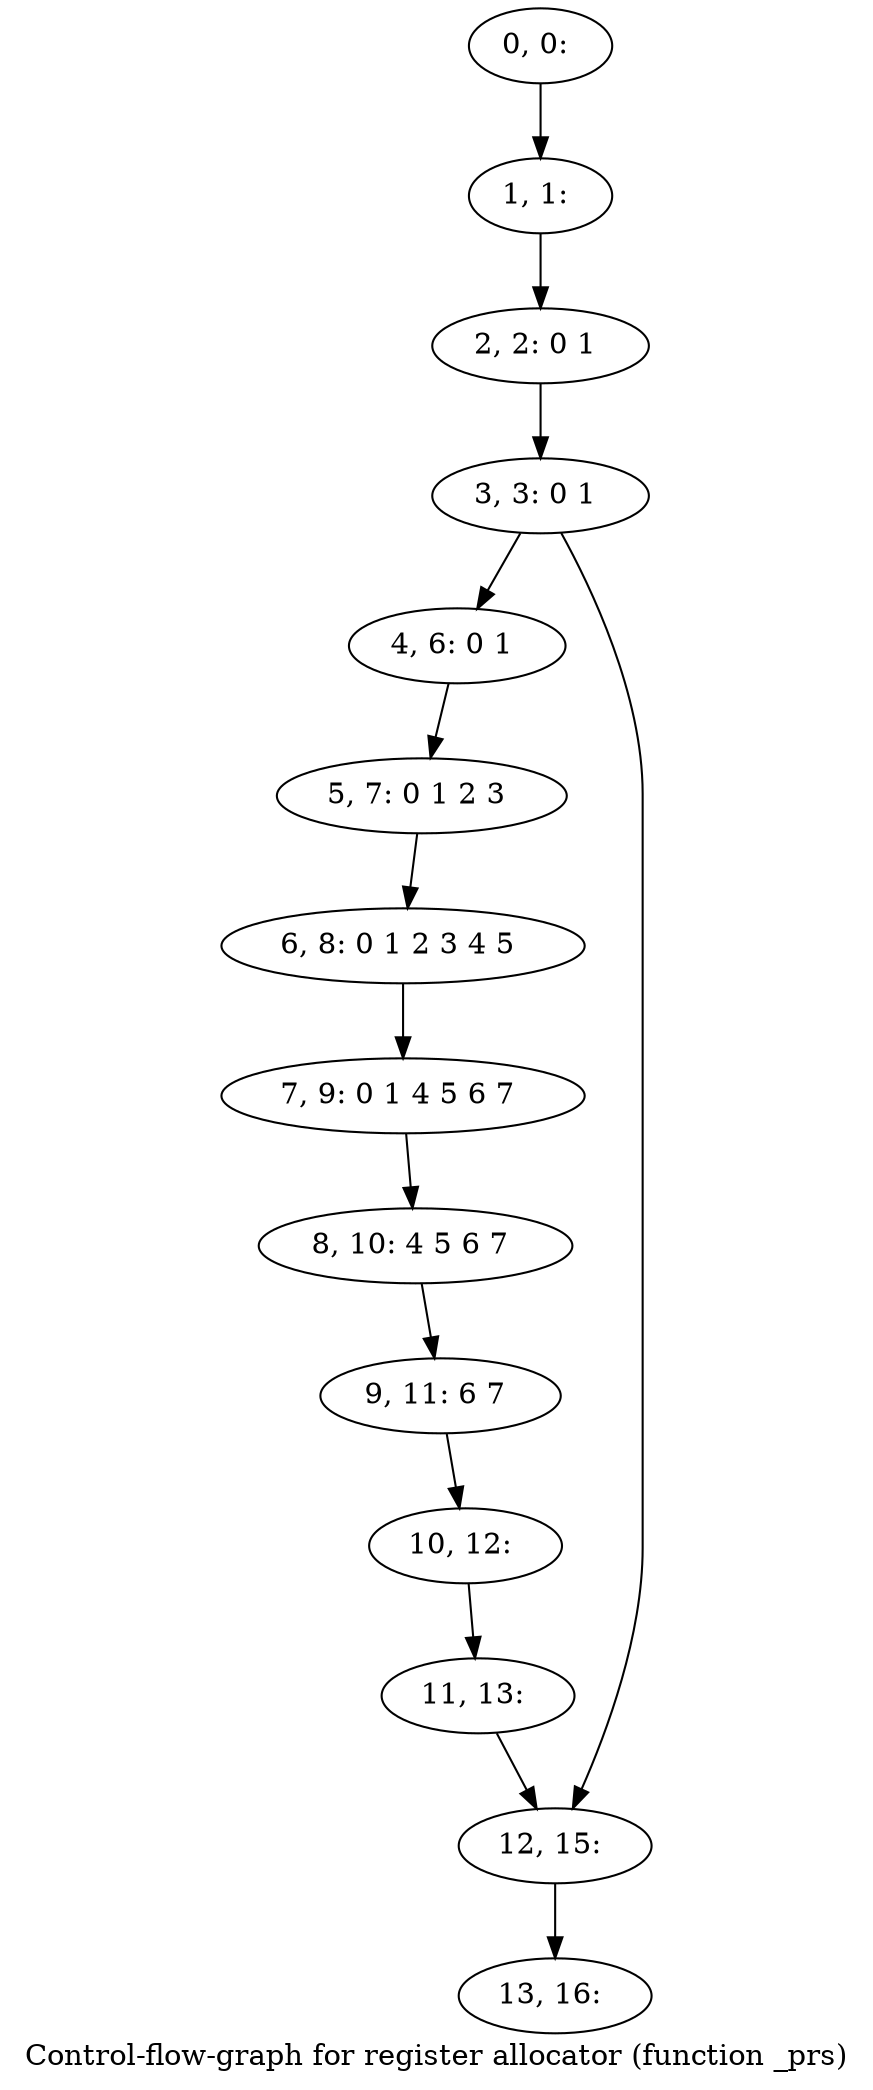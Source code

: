 digraph G {
graph [label="Control-flow-graph for register allocator (function _prs)"]
0[label="0, 0: "];
1[label="1, 1: "];
2[label="2, 2: 0 1 "];
3[label="3, 3: 0 1 "];
4[label="4, 6: 0 1 "];
5[label="5, 7: 0 1 2 3 "];
6[label="6, 8: 0 1 2 3 4 5 "];
7[label="7, 9: 0 1 4 5 6 7 "];
8[label="8, 10: 4 5 6 7 "];
9[label="9, 11: 6 7 "];
10[label="10, 12: "];
11[label="11, 13: "];
12[label="12, 15: "];
13[label="13, 16: "];
0->1 ;
1->2 ;
2->3 ;
3->4 ;
3->12 ;
4->5 ;
5->6 ;
6->7 ;
7->8 ;
8->9 ;
9->10 ;
10->11 ;
11->12 ;
12->13 ;
}

